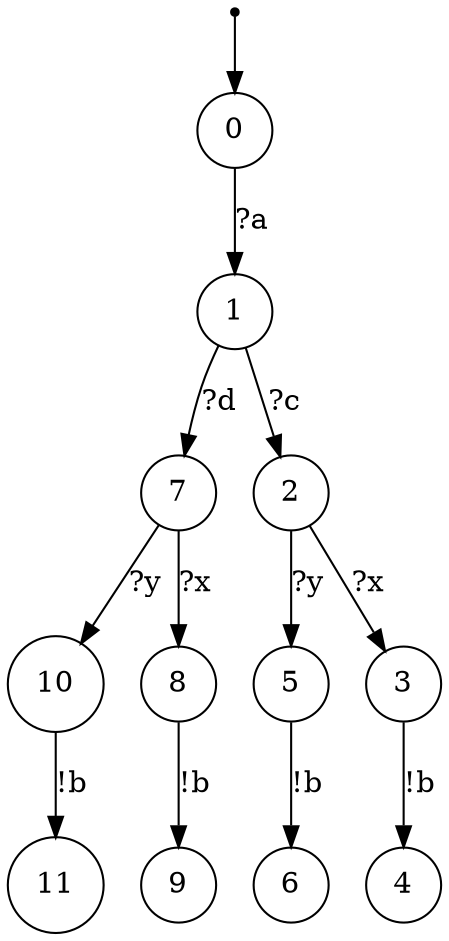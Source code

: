 digraph {
 node [shape=point] ENTRY
 node [shape=circle]
 ENTRY -> 0
0 -> 1 [label="?a"]
1 -> 7 [label="?d"]
7 -> 10 [label="?y"]
10 -> 11 [label="!b"]
7 -> 8 [label="?x"]
8 -> 9 [label="!b"]
1 -> 2 [label="?c"]
2 -> 5 [label="?y"]
5 -> 6 [label="!b"]
2 -> 3 [label="?x"]
3 -> 4 [label="!b"]
}